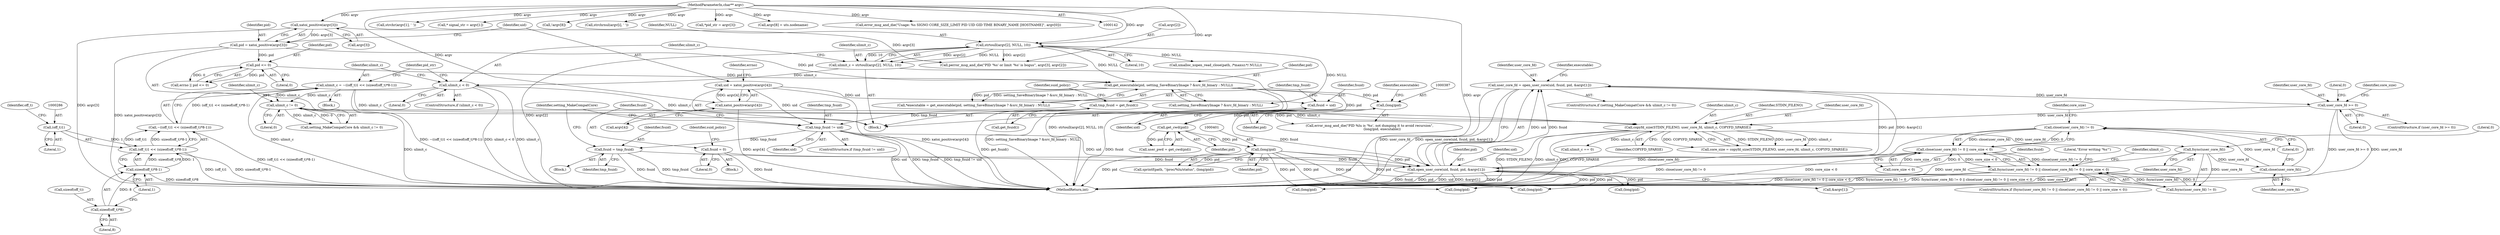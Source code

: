 digraph "0_abrt_4f2c1ddd3e3b81d2d5146b883115371f1cada9f9@API" {
"1001128" [label="(Call,close(user_core_fd) != 0)"];
"1001129" [label="(Call,close(user_core_fd))"];
"1001124" [label="(Call,fsync(user_core_fd))"];
"1001116" [label="(Call,copyfd_size(STDIN_FILENO, user_core_fd, ulimit_c, COPYFD_SPARSE))"];
"1001109" [label="(Call,user_core_fd >= 0)"];
"1000442" [label="(Call,user_core_fd = open_user_core(uid, fsuid, pid, &argv[1]))"];
"1000444" [label="(Call,open_user_core(uid, fsuid, pid, &argv[1]))"];
"1000421" [label="(Call,tmp_fsuid != uid)"];
"1000413" [label="(Call,tmp_fsuid = get_fsuid())"];
"1000308" [label="(Call,uid = xatoi_positive(argv[4]))"];
"1000310" [label="(Call,xatoi_positive(argv[4]))"];
"1000144" [label="(MethodParameterIn,char** argv)"];
"1000433" [label="(Call,fsuid = tmp_fsuid)"];
"1000425" [label="(Call,fsuid = 0)"];
"1000409" [label="(Call,fsuid = uid)"];
"1000400" [label="(Call,(long)pid)"];
"1000392" [label="(Call,get_cwd(pid))"];
"1000386" [label="(Call,(long)pid)"];
"1000370" [label="(Call,get_executable(pid, setting_SaveBinaryImage ? &src_fd_binary : NULL))"];
"1000317" [label="(Call,pid <= 0)"];
"1000301" [label="(Call,pid = xatoi_positive(argv[3]))"];
"1000303" [label="(Call,xatoi_positive(argv[3]))"];
"1000270" [label="(Call,strtoull(argv[2], NULL, 10))"];
"1000281" [label="(Call,ulimit_c = ~((off_t)1 << (sizeof(off_t)*8-1)))"];
"1000283" [label="(Call,~((off_t)1 << (sizeof(off_t)*8-1)))"];
"1000284" [label="(Call,(off_t)1 << (sizeof(off_t)*8-1))"];
"1000285" [label="(Call,(off_t)1)"];
"1000288" [label="(Call,sizeof(off_t)*8-1)"];
"1000289" [label="(Call,sizeof(off_t)*8)"];
"1000439" [label="(Call,ulimit_c != 0)"];
"1000277" [label="(Call,ulimit_c < 0)"];
"1000268" [label="(Call,ulimit_c = strtoull(argv[2], NULL, 10))"];
"1001127" [label="(Call,close(user_core_fd) != 0 || core_size < 0)"];
"1001122" [label="(Call,fsync(user_core_fd) != 0 || close(user_core_fd) != 0 || core_size < 0)"];
"1000283" [label="(Call,~((off_t)1 << (sizeof(off_t)*8-1)))"];
"1000400" [label="(Call,(long)pid)"];
"1000177" [label="(Call,strchr(argv[1], ' '))"];
"1000438" [label="(Identifier,setting_MakeCompatCore)"];
"1000388" [label="(Identifier,pid)"];
"1001109" [label="(Call,user_core_fd >= 0)"];
"1000275" [label="(Literal,10)"];
"1000443" [label="(Identifier,user_core_fd)"];
"1000279" [label="(Literal,0)"];
"1001116" [label="(Call,copyfd_size(STDIN_FILENO, user_core_fd, ulimit_c, COPYFD_SPARSE))"];
"1000277" [label="(Call,ulimit_c < 0)"];
"1000420" [label="(ControlStructure,if (tmp_fsuid != uid))"];
"1001129" [label="(Call,close(user_core_fd))"];
"1000386" [label="(Call,(long)pid)"];
"1000257" [label="(Call,* signal_str = argv[1])"];
"1001110" [label="(Identifier,user_core_fd)"];
"1001123" [label="(Call,fsync(user_core_fd) != 0)"];
"1000442" [label="(Call,user_core_fd = open_user_core(uid, fsuid, pid, &argv[1]))"];
"1000302" [label="(Identifier,pid)"];
"1000301" [label="(Call,pid = xatoi_positive(argv[3]))"];
"1000405" [label="(Call,xmalloc_xopen_read_close(path, /*maxsz:*/ NULL))"];
"1001147" [label="(Call,ulimit_c == 0)"];
"1000432" [label="(Block,)"];
"1000371" [label="(Identifier,pid)"];
"1001148" [label="(Identifier,ulimit_c)"];
"1000268" [label="(Call,ulimit_c = strtoull(argv[2], NULL, 10))"];
"1000434" [label="(Identifier,fsuid)"];
"1000308" [label="(Call,uid = xatoi_positive(argv[4]))"];
"1000426" [label="(Identifier,fsuid)"];
"1000316" [label="(Identifier,errno)"];
"1000270" [label="(Call,strtoull(argv[2], NULL, 10))"];
"1000423" [label="(Identifier,uid)"];
"1001131" [label="(Literal,0)"];
"1001121" [label="(ControlStructure,if (fsync(user_core_fd) != 0 || close(user_core_fd) != 0 || core_size < 0))"];
"1000424" [label="(Block,)"];
"1001119" [label="(Identifier,ulimit_c)"];
"1000433" [label="(Call,fsuid = tmp_fsuid)"];
"1000439" [label="(Call,ulimit_c != 0)"];
"1000418" [label="(Identifier,suid_policy)"];
"1001125" [label="(Identifier,user_core_fd)"];
"1000415" [label="(Call,get_fsuid())"];
"1000392" [label="(Call,get_cwd(pid))"];
"1000144" [label="(MethodParameterIn,char** argv)"];
"1001111" [label="(Literal,0)"];
"1000410" [label="(Identifier,fsuid)"];
"1000384" [label="(Call,error_msg_and_die(\"PID %lu is '%s', not dumping it to avoid recursion\",\n                        (long)pid, executable))"];
"1000446" [label="(Identifier,fsuid)"];
"1000284" [label="(Call,(off_t)1 << (sizeof(off_t)*8-1))"];
"1000282" [label="(Identifier,ulimit_c)"];
"1000437" [label="(Call,setting_MakeCompatCore && ulimit_c != 0)"];
"1001170" [label="(Literal,0)"];
"1001162" [label="(Call,(long)pid)"];
"1000303" [label="(Call,xatoi_positive(argv[3]))"];
"1000287" [label="(Literal,1)"];
"1001120" [label="(Identifier,COPYFD_SPARSE)"];
"1001137" [label="(Literal,\"Error writing '%s'\")"];
"1000448" [label="(Call,&argv[1])"];
"1000427" [label="(Literal,0)"];
"1000393" [label="(Identifier,pid)"];
"1000444" [label="(Call,open_user_core(uid, fsuid, pid, &argv[1]))"];
"1001124" [label="(Call,fsync(user_core_fd))"];
"1000459" [label="(Call,(long)pid)"];
"1001130" [label="(Identifier,user_core_fd)"];
"1001132" [label="(Call,core_size < 0)"];
"1000440" [label="(Identifier,ulimit_c)"];
"1000409" [label="(Call,fsuid = uid)"];
"1000285" [label="(Call,(off_t)1)"];
"1000291" [label="(Identifier,off_t)"];
"1000411" [label="(Identifier,uid)"];
"1000309" [label="(Identifier,uid)"];
"1000435" [label="(Identifier,tmp_fsuid)"];
"1001114" [label="(Call,core_size = copyfd_size(STDIN_FILENO, user_core_fd, ulimit_c, COPYFD_SPARSE))"];
"1000447" [label="(Identifier,pid)"];
"1000292" [label="(Literal,8)"];
"1000269" [label="(Identifier,ulimit_c)"];
"1000315" [label="(Call,errno || pid <= 0)"];
"1000441" [label="(Literal,0)"];
"1000318" [label="(Identifier,pid)"];
"1001171" [label="(MethodReturn,int)"];
"1000290" [label="(Call,sizeof(off_t))"];
"1000346" [label="(Call,!argv[8])"];
"1000196" [label="(Call,strchrnul(argv[i], ' '))"];
"1000271" [label="(Call,argv[2])"];
"1000293" [label="(Literal,1)"];
"1000445" [label="(Identifier,uid)"];
"1000304" [label="(Call,argv[3])"];
"1001128" [label="(Call,close(user_core_fd) != 0)"];
"1001115" [label="(Identifier,core_size)"];
"1001108" [label="(ControlStructure,if (user_core_fd >= 0))"];
"1000590" [label="(Call,(long)pid)"];
"1000276" [label="(ControlStructure,if (ulimit_c < 0))"];
"1000414" [label="(Identifier,tmp_fsuid)"];
"1000288" [label="(Call,sizeof(off_t)*8-1)"];
"1000289" [label="(Call,sizeof(off_t)*8)"];
"1000280" [label="(Block,)"];
"1000321" [label="(Call,perror_msg_and_die(\"PID '%s' or limit '%s' is bogus\", argv[3], argv[2]))"];
"1000372" [label="(Call,setting_SaveBinaryImage ? &src_fd_binary : NULL)"];
"1001122" [label="(Call,fsync(user_core_fd) != 0 || close(user_core_fd) != 0 || core_size < 0)"];
"1001127" [label="(Call,close(user_core_fd) != 0 || core_size < 0)"];
"1000436" [label="(ControlStructure,if (setting_MakeCompatCore && ulimit_c != 0))"];
"1000454" [label="(Identifier,executable)"];
"1000389" [label="(Identifier,executable)"];
"1000368" [label="(Call,*executable = get_executable(pid, setting_SaveBinaryImage ? &src_fd_binary : NULL))"];
"1001117" [label="(Identifier,STDIN_FILENO)"];
"1000295" [label="(Call,*pid_str = argv[3])"];
"1000390" [label="(Call,user_pwd = get_cwd(pid))"];
"1000296" [label="(Identifier,pid_str)"];
"1001126" [label="(Literal,0)"];
"1000354" [label="(Call,argv[8] = uts.nodename)"];
"1000145" [label="(Block,)"];
"1000171" [label="(Call,error_msg_and_die(\"Usage: %s SIGNO CORE_SIZE_LIMIT PID UID GID TIME BINARY_NAME [HOSTNAME]\", argv[0]))"];
"1000311" [label="(Call,argv[4])"];
"1000397" [label="(Call,sprintf(path, \"/proc/%lu/status\", (long)pid))"];
"1000281" [label="(Call,ulimit_c = ~((off_t)1 << (sizeof(off_t)*8-1)))"];
"1000402" [label="(Identifier,pid)"];
"1000611" [label="(Call,(long)pid)"];
"1000370" [label="(Call,get_executable(pid, setting_SaveBinaryImage ? &src_fd_binary : NULL))"];
"1000413" [label="(Call,tmp_fsuid = get_fsuid())"];
"1000425" [label="(Call,fsuid = 0)"];
"1000319" [label="(Literal,0)"];
"1001118" [label="(Identifier,user_core_fd)"];
"1000430" [label="(Identifier,suid_policy)"];
"1000421" [label="(Call,tmp_fsuid != uid)"];
"1000317" [label="(Call,pid <= 0)"];
"1000422" [label="(Identifier,tmp_fsuid)"];
"1000278" [label="(Identifier,ulimit_c)"];
"1001133" [label="(Identifier,core_size)"];
"1000274" [label="(Identifier,NULL)"];
"1000310" [label="(Call,xatoi_positive(argv[4]))"];
"1001128" -> "1001127"  [label="AST: "];
"1001128" -> "1001131"  [label="CFG: "];
"1001129" -> "1001128"  [label="AST: "];
"1001131" -> "1001128"  [label="AST: "];
"1001133" -> "1001128"  [label="CFG: "];
"1001127" -> "1001128"  [label="CFG: "];
"1001128" -> "1001171"  [label="DDG: close(user_core_fd)"];
"1001128" -> "1001127"  [label="DDG: close(user_core_fd)"];
"1001128" -> "1001127"  [label="DDG: 0"];
"1001129" -> "1001128"  [label="DDG: user_core_fd"];
"1001129" -> "1001130"  [label="CFG: "];
"1001130" -> "1001129"  [label="AST: "];
"1001131" -> "1001129"  [label="CFG: "];
"1001129" -> "1001171"  [label="DDG: user_core_fd"];
"1001124" -> "1001129"  [label="DDG: user_core_fd"];
"1001124" -> "1001123"  [label="AST: "];
"1001124" -> "1001125"  [label="CFG: "];
"1001125" -> "1001124"  [label="AST: "];
"1001126" -> "1001124"  [label="CFG: "];
"1001124" -> "1001171"  [label="DDG: user_core_fd"];
"1001124" -> "1001123"  [label="DDG: user_core_fd"];
"1001116" -> "1001124"  [label="DDG: user_core_fd"];
"1001116" -> "1001114"  [label="AST: "];
"1001116" -> "1001120"  [label="CFG: "];
"1001117" -> "1001116"  [label="AST: "];
"1001118" -> "1001116"  [label="AST: "];
"1001119" -> "1001116"  [label="AST: "];
"1001120" -> "1001116"  [label="AST: "];
"1001114" -> "1001116"  [label="CFG: "];
"1001116" -> "1001171"  [label="DDG: ulimit_c"];
"1001116" -> "1001171"  [label="DDG: COPYFD_SPARSE"];
"1001116" -> "1001171"  [label="DDG: STDIN_FILENO"];
"1001116" -> "1001114"  [label="DDG: STDIN_FILENO"];
"1001116" -> "1001114"  [label="DDG: user_core_fd"];
"1001116" -> "1001114"  [label="DDG: ulimit_c"];
"1001116" -> "1001114"  [label="DDG: COPYFD_SPARSE"];
"1001109" -> "1001116"  [label="DDG: user_core_fd"];
"1000281" -> "1001116"  [label="DDG: ulimit_c"];
"1000439" -> "1001116"  [label="DDG: ulimit_c"];
"1000277" -> "1001116"  [label="DDG: ulimit_c"];
"1001116" -> "1001147"  [label="DDG: ulimit_c"];
"1001109" -> "1001108"  [label="AST: "];
"1001109" -> "1001111"  [label="CFG: "];
"1001110" -> "1001109"  [label="AST: "];
"1001111" -> "1001109"  [label="AST: "];
"1001115" -> "1001109"  [label="CFG: "];
"1001170" -> "1001109"  [label="CFG: "];
"1001109" -> "1001171"  [label="DDG: user_core_fd >= 0"];
"1001109" -> "1001171"  [label="DDG: user_core_fd"];
"1000442" -> "1001109"  [label="DDG: user_core_fd"];
"1000442" -> "1000436"  [label="AST: "];
"1000442" -> "1000444"  [label="CFG: "];
"1000443" -> "1000442"  [label="AST: "];
"1000444" -> "1000442"  [label="AST: "];
"1000454" -> "1000442"  [label="CFG: "];
"1000442" -> "1001171"  [label="DDG: user_core_fd"];
"1000442" -> "1001171"  [label="DDG: open_user_core(uid, fsuid, pid, &argv[1])"];
"1000444" -> "1000442"  [label="DDG: uid"];
"1000444" -> "1000442"  [label="DDG: fsuid"];
"1000444" -> "1000442"  [label="DDG: pid"];
"1000444" -> "1000442"  [label="DDG: &argv[1]"];
"1000444" -> "1000448"  [label="CFG: "];
"1000445" -> "1000444"  [label="AST: "];
"1000446" -> "1000444"  [label="AST: "];
"1000447" -> "1000444"  [label="AST: "];
"1000448" -> "1000444"  [label="AST: "];
"1000444" -> "1001171"  [label="DDG: fsuid"];
"1000444" -> "1001171"  [label="DDG: pid"];
"1000444" -> "1001171"  [label="DDG: uid"];
"1000444" -> "1001171"  [label="DDG: &argv[1]"];
"1000421" -> "1000444"  [label="DDG: uid"];
"1000433" -> "1000444"  [label="DDG: fsuid"];
"1000425" -> "1000444"  [label="DDG: fsuid"];
"1000409" -> "1000444"  [label="DDG: fsuid"];
"1000400" -> "1000444"  [label="DDG: pid"];
"1000444" -> "1000459"  [label="DDG: pid"];
"1000444" -> "1000590"  [label="DDG: pid"];
"1000444" -> "1000611"  [label="DDG: pid"];
"1000444" -> "1001162"  [label="DDG: pid"];
"1000421" -> "1000420"  [label="AST: "];
"1000421" -> "1000423"  [label="CFG: "];
"1000422" -> "1000421"  [label="AST: "];
"1000423" -> "1000421"  [label="AST: "];
"1000426" -> "1000421"  [label="CFG: "];
"1000438" -> "1000421"  [label="CFG: "];
"1000421" -> "1001171"  [label="DDG: uid"];
"1000421" -> "1001171"  [label="DDG: tmp_fsuid"];
"1000421" -> "1001171"  [label="DDG: tmp_fsuid != uid"];
"1000413" -> "1000421"  [label="DDG: tmp_fsuid"];
"1000308" -> "1000421"  [label="DDG: uid"];
"1000421" -> "1000433"  [label="DDG: tmp_fsuid"];
"1000413" -> "1000145"  [label="AST: "];
"1000413" -> "1000415"  [label="CFG: "];
"1000414" -> "1000413"  [label="AST: "];
"1000415" -> "1000413"  [label="AST: "];
"1000418" -> "1000413"  [label="CFG: "];
"1000413" -> "1001171"  [label="DDG: get_fsuid()"];
"1000308" -> "1000145"  [label="AST: "];
"1000308" -> "1000310"  [label="CFG: "];
"1000309" -> "1000308"  [label="AST: "];
"1000310" -> "1000308"  [label="AST: "];
"1000316" -> "1000308"  [label="CFG: "];
"1000308" -> "1001171"  [label="DDG: xatoi_positive(argv[4])"];
"1000310" -> "1000308"  [label="DDG: argv[4]"];
"1000308" -> "1000409"  [label="DDG: uid"];
"1000310" -> "1000311"  [label="CFG: "];
"1000311" -> "1000310"  [label="AST: "];
"1000310" -> "1001171"  [label="DDG: argv[4]"];
"1000144" -> "1000310"  [label="DDG: argv"];
"1000144" -> "1000142"  [label="AST: "];
"1000144" -> "1001171"  [label="DDG: argv"];
"1000144" -> "1000171"  [label="DDG: argv"];
"1000144" -> "1000177"  [label="DDG: argv"];
"1000144" -> "1000196"  [label="DDG: argv"];
"1000144" -> "1000257"  [label="DDG: argv"];
"1000144" -> "1000270"  [label="DDG: argv"];
"1000144" -> "1000295"  [label="DDG: argv"];
"1000144" -> "1000303"  [label="DDG: argv"];
"1000144" -> "1000321"  [label="DDG: argv"];
"1000144" -> "1000346"  [label="DDG: argv"];
"1000144" -> "1000354"  [label="DDG: argv"];
"1000433" -> "1000432"  [label="AST: "];
"1000433" -> "1000435"  [label="CFG: "];
"1000434" -> "1000433"  [label="AST: "];
"1000435" -> "1000433"  [label="AST: "];
"1000438" -> "1000433"  [label="CFG: "];
"1000433" -> "1001171"  [label="DDG: fsuid"];
"1000433" -> "1001171"  [label="DDG: tmp_fsuid"];
"1000425" -> "1000424"  [label="AST: "];
"1000425" -> "1000427"  [label="CFG: "];
"1000426" -> "1000425"  [label="AST: "];
"1000427" -> "1000425"  [label="AST: "];
"1000430" -> "1000425"  [label="CFG: "];
"1000425" -> "1001171"  [label="DDG: fsuid"];
"1000409" -> "1000145"  [label="AST: "];
"1000409" -> "1000411"  [label="CFG: "];
"1000410" -> "1000409"  [label="AST: "];
"1000411" -> "1000409"  [label="AST: "];
"1000414" -> "1000409"  [label="CFG: "];
"1000409" -> "1001171"  [label="DDG: fsuid"];
"1000400" -> "1000397"  [label="AST: "];
"1000400" -> "1000402"  [label="CFG: "];
"1000401" -> "1000400"  [label="AST: "];
"1000402" -> "1000400"  [label="AST: "];
"1000397" -> "1000400"  [label="CFG: "];
"1000400" -> "1001171"  [label="DDG: pid"];
"1000400" -> "1000397"  [label="DDG: pid"];
"1000392" -> "1000400"  [label="DDG: pid"];
"1000400" -> "1000459"  [label="DDG: pid"];
"1000400" -> "1000590"  [label="DDG: pid"];
"1000400" -> "1000611"  [label="DDG: pid"];
"1000400" -> "1001162"  [label="DDG: pid"];
"1000392" -> "1000390"  [label="AST: "];
"1000392" -> "1000393"  [label="CFG: "];
"1000393" -> "1000392"  [label="AST: "];
"1000390" -> "1000392"  [label="CFG: "];
"1000392" -> "1000390"  [label="DDG: pid"];
"1000386" -> "1000392"  [label="DDG: pid"];
"1000370" -> "1000392"  [label="DDG: pid"];
"1000386" -> "1000384"  [label="AST: "];
"1000386" -> "1000388"  [label="CFG: "];
"1000387" -> "1000386"  [label="AST: "];
"1000388" -> "1000386"  [label="AST: "];
"1000389" -> "1000386"  [label="CFG: "];
"1000386" -> "1000384"  [label="DDG: pid"];
"1000370" -> "1000386"  [label="DDG: pid"];
"1000370" -> "1000368"  [label="AST: "];
"1000370" -> "1000372"  [label="CFG: "];
"1000371" -> "1000370"  [label="AST: "];
"1000372" -> "1000370"  [label="AST: "];
"1000368" -> "1000370"  [label="CFG: "];
"1000370" -> "1001171"  [label="DDG: setting_SaveBinaryImage ? &src_fd_binary : NULL"];
"1000370" -> "1000368"  [label="DDG: pid"];
"1000370" -> "1000368"  [label="DDG: setting_SaveBinaryImage ? &src_fd_binary : NULL"];
"1000317" -> "1000370"  [label="DDG: pid"];
"1000301" -> "1000370"  [label="DDG: pid"];
"1000270" -> "1000370"  [label="DDG: NULL"];
"1000317" -> "1000315"  [label="AST: "];
"1000317" -> "1000319"  [label="CFG: "];
"1000318" -> "1000317"  [label="AST: "];
"1000319" -> "1000317"  [label="AST: "];
"1000315" -> "1000317"  [label="CFG: "];
"1000317" -> "1000315"  [label="DDG: pid"];
"1000317" -> "1000315"  [label="DDG: 0"];
"1000301" -> "1000317"  [label="DDG: pid"];
"1000301" -> "1000145"  [label="AST: "];
"1000301" -> "1000303"  [label="CFG: "];
"1000302" -> "1000301"  [label="AST: "];
"1000303" -> "1000301"  [label="AST: "];
"1000309" -> "1000301"  [label="CFG: "];
"1000301" -> "1001171"  [label="DDG: xatoi_positive(argv[3])"];
"1000303" -> "1000301"  [label="DDG: argv[3]"];
"1000303" -> "1000304"  [label="CFG: "];
"1000304" -> "1000303"  [label="AST: "];
"1000303" -> "1001171"  [label="DDG: argv[3]"];
"1000303" -> "1000321"  [label="DDG: argv[3]"];
"1000270" -> "1000268"  [label="AST: "];
"1000270" -> "1000275"  [label="CFG: "];
"1000271" -> "1000270"  [label="AST: "];
"1000274" -> "1000270"  [label="AST: "];
"1000275" -> "1000270"  [label="AST: "];
"1000268" -> "1000270"  [label="CFG: "];
"1000270" -> "1001171"  [label="DDG: argv[2]"];
"1000270" -> "1000268"  [label="DDG: argv[2]"];
"1000270" -> "1000268"  [label="DDG: NULL"];
"1000270" -> "1000268"  [label="DDG: 10"];
"1000270" -> "1000321"  [label="DDG: argv[2]"];
"1000270" -> "1000372"  [label="DDG: NULL"];
"1000270" -> "1000405"  [label="DDG: NULL"];
"1000281" -> "1000280"  [label="AST: "];
"1000281" -> "1000283"  [label="CFG: "];
"1000282" -> "1000281"  [label="AST: "];
"1000283" -> "1000281"  [label="AST: "];
"1000296" -> "1000281"  [label="CFG: "];
"1000281" -> "1001171"  [label="DDG: ulimit_c"];
"1000281" -> "1001171"  [label="DDG: ~((off_t)1 << (sizeof(off_t)*8-1))"];
"1000283" -> "1000281"  [label="DDG: (off_t)1 << (sizeof(off_t)*8-1)"];
"1000281" -> "1000439"  [label="DDG: ulimit_c"];
"1000283" -> "1000284"  [label="CFG: "];
"1000284" -> "1000283"  [label="AST: "];
"1000283" -> "1001171"  [label="DDG: (off_t)1 << (sizeof(off_t)*8-1)"];
"1000284" -> "1000283"  [label="DDG: (off_t)1"];
"1000284" -> "1000283"  [label="DDG: sizeof(off_t)*8-1"];
"1000284" -> "1000288"  [label="CFG: "];
"1000285" -> "1000284"  [label="AST: "];
"1000288" -> "1000284"  [label="AST: "];
"1000284" -> "1001171"  [label="DDG: (off_t)1"];
"1000284" -> "1001171"  [label="DDG: sizeof(off_t)*8-1"];
"1000285" -> "1000284"  [label="DDG: 1"];
"1000288" -> "1000284"  [label="DDG: sizeof(off_t)*8"];
"1000288" -> "1000284"  [label="DDG: 1"];
"1000285" -> "1000287"  [label="CFG: "];
"1000286" -> "1000285"  [label="AST: "];
"1000287" -> "1000285"  [label="AST: "];
"1000291" -> "1000285"  [label="CFG: "];
"1000288" -> "1000293"  [label="CFG: "];
"1000289" -> "1000288"  [label="AST: "];
"1000293" -> "1000288"  [label="AST: "];
"1000288" -> "1001171"  [label="DDG: sizeof(off_t)*8"];
"1000289" -> "1000288"  [label="DDG: 8"];
"1000289" -> "1000292"  [label="CFG: "];
"1000290" -> "1000289"  [label="AST: "];
"1000292" -> "1000289"  [label="AST: "];
"1000293" -> "1000289"  [label="CFG: "];
"1000439" -> "1000437"  [label="AST: "];
"1000439" -> "1000441"  [label="CFG: "];
"1000440" -> "1000439"  [label="AST: "];
"1000441" -> "1000439"  [label="AST: "];
"1000437" -> "1000439"  [label="CFG: "];
"1000439" -> "1001171"  [label="DDG: ulimit_c"];
"1000439" -> "1000437"  [label="DDG: ulimit_c"];
"1000439" -> "1000437"  [label="DDG: 0"];
"1000277" -> "1000439"  [label="DDG: ulimit_c"];
"1000277" -> "1000276"  [label="AST: "];
"1000277" -> "1000279"  [label="CFG: "];
"1000278" -> "1000277"  [label="AST: "];
"1000279" -> "1000277"  [label="AST: "];
"1000282" -> "1000277"  [label="CFG: "];
"1000296" -> "1000277"  [label="CFG: "];
"1000277" -> "1001171"  [label="DDG: ulimit_c"];
"1000277" -> "1001171"  [label="DDG: ulimit_c < 0"];
"1000268" -> "1000277"  [label="DDG: ulimit_c"];
"1000268" -> "1000145"  [label="AST: "];
"1000269" -> "1000268"  [label="AST: "];
"1000278" -> "1000268"  [label="CFG: "];
"1000268" -> "1001171"  [label="DDG: strtoull(argv[2], NULL, 10)"];
"1001127" -> "1001122"  [label="AST: "];
"1001127" -> "1001132"  [label="CFG: "];
"1001132" -> "1001127"  [label="AST: "];
"1001122" -> "1001127"  [label="CFG: "];
"1001127" -> "1001171"  [label="DDG: close(user_core_fd) != 0"];
"1001127" -> "1001171"  [label="DDG: core_size < 0"];
"1001127" -> "1001122"  [label="DDG: close(user_core_fd) != 0"];
"1001127" -> "1001122"  [label="DDG: core_size < 0"];
"1001132" -> "1001127"  [label="DDG: core_size"];
"1001132" -> "1001127"  [label="DDG: 0"];
"1001122" -> "1001121"  [label="AST: "];
"1001122" -> "1001123"  [label="CFG: "];
"1001123" -> "1001122"  [label="AST: "];
"1001137" -> "1001122"  [label="CFG: "];
"1001148" -> "1001122"  [label="CFG: "];
"1001122" -> "1001171"  [label="DDG: close(user_core_fd) != 0 || core_size < 0"];
"1001122" -> "1001171"  [label="DDG: fsync(user_core_fd) != 0"];
"1001122" -> "1001171"  [label="DDG: fsync(user_core_fd) != 0 || close(user_core_fd) != 0 || core_size < 0"];
"1001123" -> "1001122"  [label="DDG: fsync(user_core_fd)"];
"1001123" -> "1001122"  [label="DDG: 0"];
}
